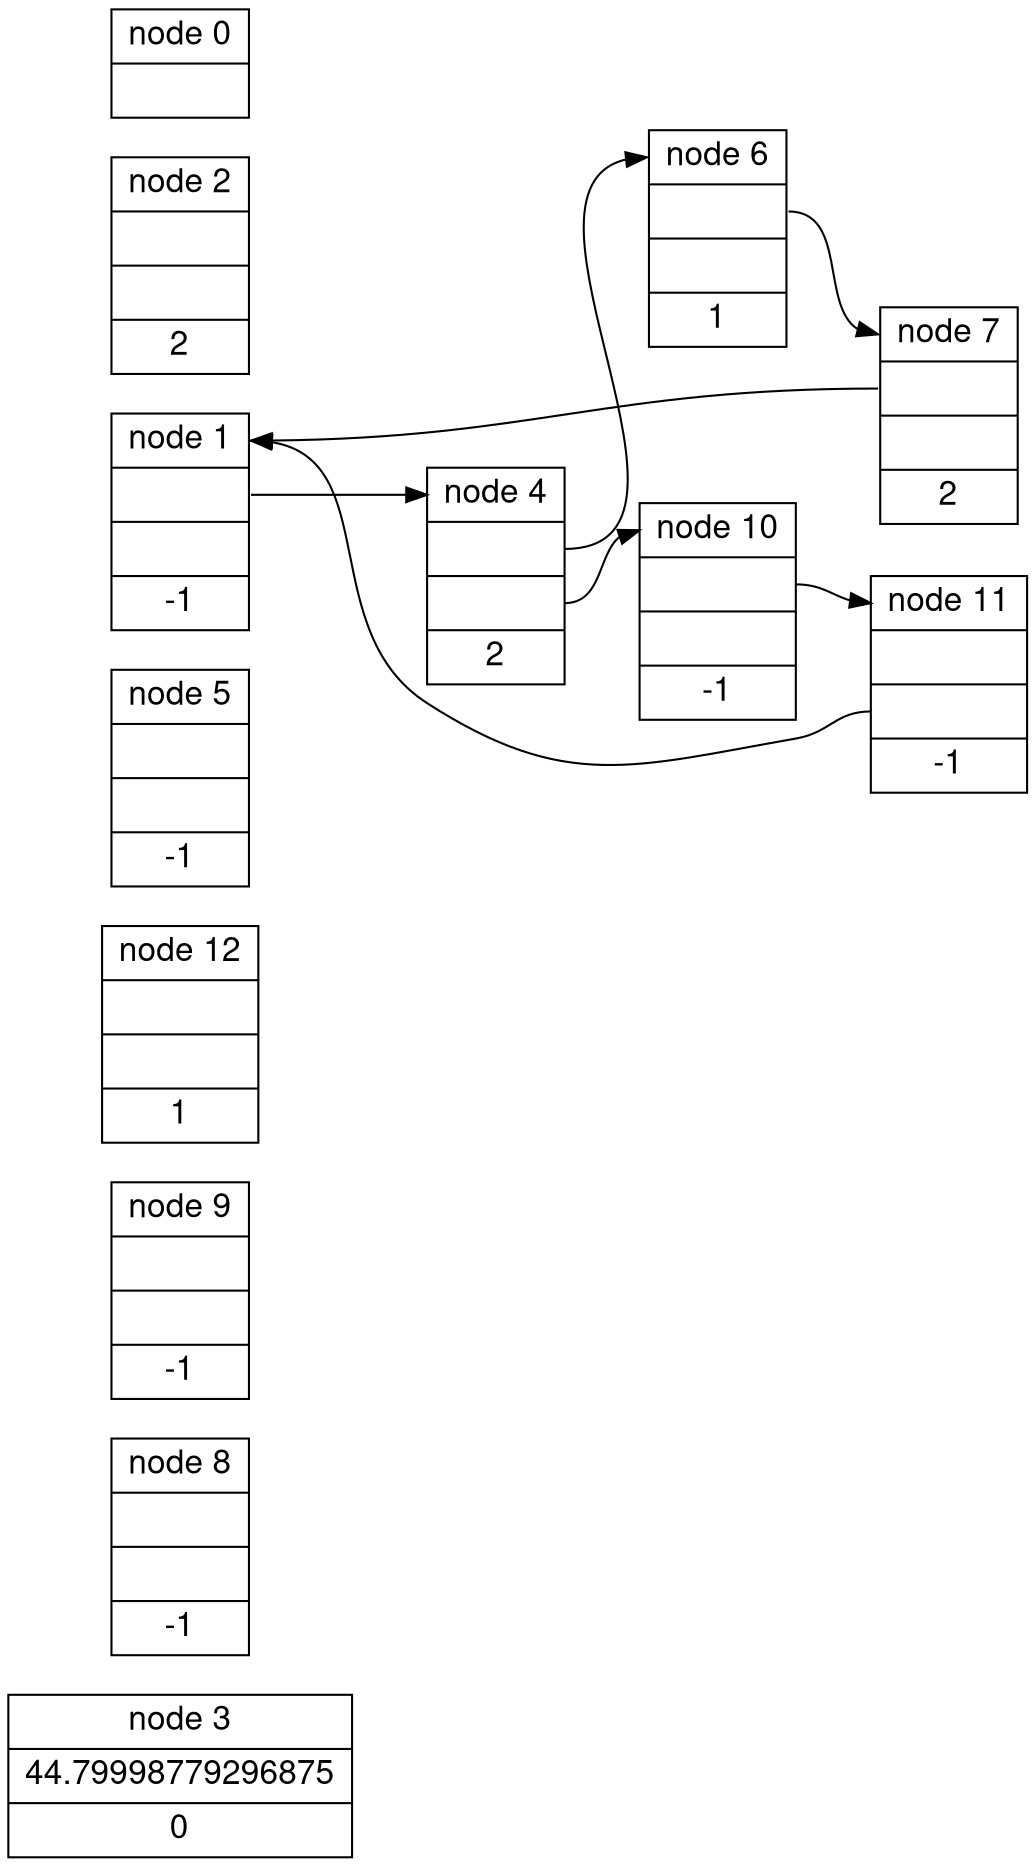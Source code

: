 strict digraph data_structures_componentes {
	graph [fontname="Helvetica,Arial,sans-serif",
		rankdir=LR
	];
	node [fontname="Helvetica,Arial,sans-serif",
		fontsize=16,
		shape=ellipse
	];
	edge [fontname="Helvetica,Arial,sans-serif"];
	node3	[label="<f0> node 3|44.79998779296875|0",
		shape=record];

	graph [fontname="Helvetica,Arial,sans-serif",
		rankdir=LR
	];
	node [fontname="Helvetica,Arial,sans-serif",
		fontsize=16,
		shape=ellipse
	];
	edge [fontname="Helvetica,Arial,sans-serif"];
	node8	[label="<f0> node 8| | |-1",
		shape=record];

	graph [fontname="Helvetica,Arial,sans-serif",
		rankdir=LR
	];
	node [fontname="Helvetica,Arial,sans-serif",
		fontsize=16,
		shape=ellipse
	];
	edge [fontname="Helvetica,Arial,sans-serif"];
	node9	[label="<f0> node 9| | |-1",
		shape=record];

	graph [fontname="Helvetica,Arial,sans-serif",
		rankdir=LR
	];
	node [fontname="Helvetica,Arial,sans-serif",
		fontsize=16,
		shape=ellipse
	];
	edge [fontname="Helvetica,Arial,sans-serif"];
	node12	[label="<f0> node 12| | |1",
		shape=record];

	graph [fontname="Helvetica,Arial,sans-serif",
		rankdir=LR
	];
	node [fontname="Helvetica,Arial,sans-serif",
		fontsize=16,
		shape=ellipse
	];
	edge [fontname="Helvetica,Arial,sans-serif"];
	node5	[label="<f0> node 5| | |-1",
		shape=record];

	graph [fontname="Helvetica,Arial,sans-serif",
		rankdir=LR
	];
	node [fontname="Helvetica,Arial,sans-serif",
		fontsize=16,
		shape=ellipse
	];
	edge [fontname="Helvetica,Arial,sans-serif"];
	node1	[label="<f0> node 1| <f1> | <f2> |-1",
		shape=record];
	node4	[label="<f0> node 4| <f1> | <f2> |2",
		shape=record];
	node1:f1 -> node4:f0	[id=3];
	node6	[label="<f0> node 6| <f1> | <f2> |1",
		shape=record];
	node4:f1 -> node6:f0	[id=6];
	node10	[label="<f0> node 10| <f1> | <f2> |-1",
		shape=record];
	node4:f2 -> node10:f0	[id=7];
	node7	[label="<f0> node 7| <f1> | <f2> |2",
		shape=record];
	node6:f1 -> node7:f0	[id=9];
	node7:f1 -> node1:f0	[id=12];
	node11	[label="<f0> node 11| <f1> | <f2> |-1",
		shape=record];
	node10:f1 -> node11:f0	[id=14];
	node11:f2 -> node1:f0	[id=16];

	graph [fontname="Helvetica,Arial,sans-serif",
		rankdir=LR
	];
	node [fontname="Helvetica,Arial,sans-serif",
		fontsize=16,
		shape=ellipse
	];
	edge [fontname="Helvetica,Arial,sans-serif"];
	node2	[label="<f0> node 2| | |2",
		shape=record];

	graph [fontname="Helvetica,Arial,sans-serif",
		rankdir=LR
	];
	node [fontname="Helvetica,Arial,sans-serif",
		fontsize=16,
		shape=ellipse
	];
	edge [fontname="Helvetica,Arial,sans-serif"];
	node0	[label="<f0> node 0| <f1>",
		shape=record];
}
